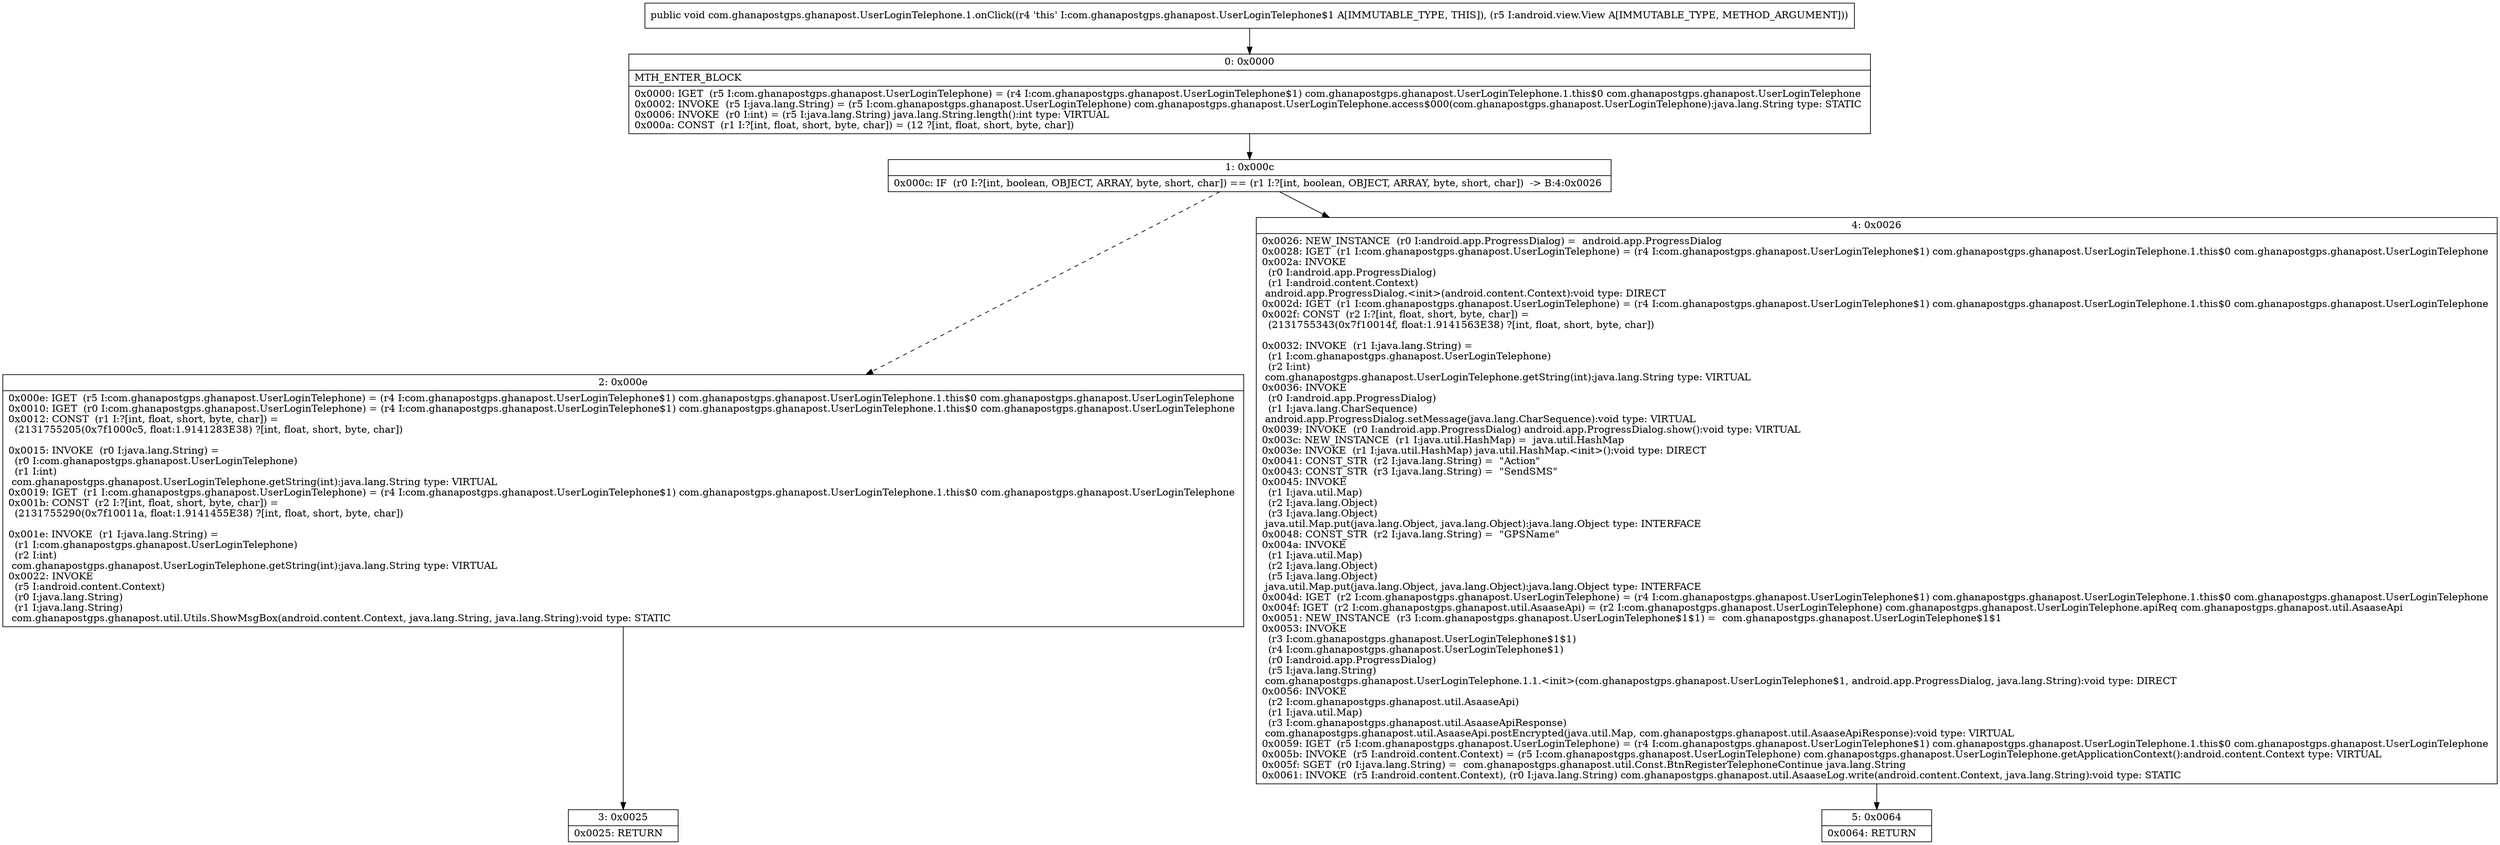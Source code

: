digraph "CFG forcom.ghanapostgps.ghanapost.UserLoginTelephone.1.onClick(Landroid\/view\/View;)V" {
Node_0 [shape=record,label="{0\:\ 0x0000|MTH_ENTER_BLOCK\l|0x0000: IGET  (r5 I:com.ghanapostgps.ghanapost.UserLoginTelephone) = (r4 I:com.ghanapostgps.ghanapost.UserLoginTelephone$1) com.ghanapostgps.ghanapost.UserLoginTelephone.1.this$0 com.ghanapostgps.ghanapost.UserLoginTelephone \l0x0002: INVOKE  (r5 I:java.lang.String) = (r5 I:com.ghanapostgps.ghanapost.UserLoginTelephone) com.ghanapostgps.ghanapost.UserLoginTelephone.access$000(com.ghanapostgps.ghanapost.UserLoginTelephone):java.lang.String type: STATIC \l0x0006: INVOKE  (r0 I:int) = (r5 I:java.lang.String) java.lang.String.length():int type: VIRTUAL \l0x000a: CONST  (r1 I:?[int, float, short, byte, char]) = (12 ?[int, float, short, byte, char]) \l}"];
Node_1 [shape=record,label="{1\:\ 0x000c|0x000c: IF  (r0 I:?[int, boolean, OBJECT, ARRAY, byte, short, char]) == (r1 I:?[int, boolean, OBJECT, ARRAY, byte, short, char])  \-\> B:4:0x0026 \l}"];
Node_2 [shape=record,label="{2\:\ 0x000e|0x000e: IGET  (r5 I:com.ghanapostgps.ghanapost.UserLoginTelephone) = (r4 I:com.ghanapostgps.ghanapost.UserLoginTelephone$1) com.ghanapostgps.ghanapost.UserLoginTelephone.1.this$0 com.ghanapostgps.ghanapost.UserLoginTelephone \l0x0010: IGET  (r0 I:com.ghanapostgps.ghanapost.UserLoginTelephone) = (r4 I:com.ghanapostgps.ghanapost.UserLoginTelephone$1) com.ghanapostgps.ghanapost.UserLoginTelephone.1.this$0 com.ghanapostgps.ghanapost.UserLoginTelephone \l0x0012: CONST  (r1 I:?[int, float, short, byte, char]) = \l  (2131755205(0x7f1000c5, float:1.9141283E38) ?[int, float, short, byte, char])\l \l0x0015: INVOKE  (r0 I:java.lang.String) = \l  (r0 I:com.ghanapostgps.ghanapost.UserLoginTelephone)\l  (r1 I:int)\l com.ghanapostgps.ghanapost.UserLoginTelephone.getString(int):java.lang.String type: VIRTUAL \l0x0019: IGET  (r1 I:com.ghanapostgps.ghanapost.UserLoginTelephone) = (r4 I:com.ghanapostgps.ghanapost.UserLoginTelephone$1) com.ghanapostgps.ghanapost.UserLoginTelephone.1.this$0 com.ghanapostgps.ghanapost.UserLoginTelephone \l0x001b: CONST  (r2 I:?[int, float, short, byte, char]) = \l  (2131755290(0x7f10011a, float:1.9141455E38) ?[int, float, short, byte, char])\l \l0x001e: INVOKE  (r1 I:java.lang.String) = \l  (r1 I:com.ghanapostgps.ghanapost.UserLoginTelephone)\l  (r2 I:int)\l com.ghanapostgps.ghanapost.UserLoginTelephone.getString(int):java.lang.String type: VIRTUAL \l0x0022: INVOKE  \l  (r5 I:android.content.Context)\l  (r0 I:java.lang.String)\l  (r1 I:java.lang.String)\l com.ghanapostgps.ghanapost.util.Utils.ShowMsgBox(android.content.Context, java.lang.String, java.lang.String):void type: STATIC \l}"];
Node_3 [shape=record,label="{3\:\ 0x0025|0x0025: RETURN   \l}"];
Node_4 [shape=record,label="{4\:\ 0x0026|0x0026: NEW_INSTANCE  (r0 I:android.app.ProgressDialog) =  android.app.ProgressDialog \l0x0028: IGET  (r1 I:com.ghanapostgps.ghanapost.UserLoginTelephone) = (r4 I:com.ghanapostgps.ghanapost.UserLoginTelephone$1) com.ghanapostgps.ghanapost.UserLoginTelephone.1.this$0 com.ghanapostgps.ghanapost.UserLoginTelephone \l0x002a: INVOKE  \l  (r0 I:android.app.ProgressDialog)\l  (r1 I:android.content.Context)\l android.app.ProgressDialog.\<init\>(android.content.Context):void type: DIRECT \l0x002d: IGET  (r1 I:com.ghanapostgps.ghanapost.UserLoginTelephone) = (r4 I:com.ghanapostgps.ghanapost.UserLoginTelephone$1) com.ghanapostgps.ghanapost.UserLoginTelephone.1.this$0 com.ghanapostgps.ghanapost.UserLoginTelephone \l0x002f: CONST  (r2 I:?[int, float, short, byte, char]) = \l  (2131755343(0x7f10014f, float:1.9141563E38) ?[int, float, short, byte, char])\l \l0x0032: INVOKE  (r1 I:java.lang.String) = \l  (r1 I:com.ghanapostgps.ghanapost.UserLoginTelephone)\l  (r2 I:int)\l com.ghanapostgps.ghanapost.UserLoginTelephone.getString(int):java.lang.String type: VIRTUAL \l0x0036: INVOKE  \l  (r0 I:android.app.ProgressDialog)\l  (r1 I:java.lang.CharSequence)\l android.app.ProgressDialog.setMessage(java.lang.CharSequence):void type: VIRTUAL \l0x0039: INVOKE  (r0 I:android.app.ProgressDialog) android.app.ProgressDialog.show():void type: VIRTUAL \l0x003c: NEW_INSTANCE  (r1 I:java.util.HashMap) =  java.util.HashMap \l0x003e: INVOKE  (r1 I:java.util.HashMap) java.util.HashMap.\<init\>():void type: DIRECT \l0x0041: CONST_STR  (r2 I:java.lang.String) =  \"Action\" \l0x0043: CONST_STR  (r3 I:java.lang.String) =  \"SendSMS\" \l0x0045: INVOKE  \l  (r1 I:java.util.Map)\l  (r2 I:java.lang.Object)\l  (r3 I:java.lang.Object)\l java.util.Map.put(java.lang.Object, java.lang.Object):java.lang.Object type: INTERFACE \l0x0048: CONST_STR  (r2 I:java.lang.String) =  \"GPSName\" \l0x004a: INVOKE  \l  (r1 I:java.util.Map)\l  (r2 I:java.lang.Object)\l  (r5 I:java.lang.Object)\l java.util.Map.put(java.lang.Object, java.lang.Object):java.lang.Object type: INTERFACE \l0x004d: IGET  (r2 I:com.ghanapostgps.ghanapost.UserLoginTelephone) = (r4 I:com.ghanapostgps.ghanapost.UserLoginTelephone$1) com.ghanapostgps.ghanapost.UserLoginTelephone.1.this$0 com.ghanapostgps.ghanapost.UserLoginTelephone \l0x004f: IGET  (r2 I:com.ghanapostgps.ghanapost.util.AsaaseApi) = (r2 I:com.ghanapostgps.ghanapost.UserLoginTelephone) com.ghanapostgps.ghanapost.UserLoginTelephone.apiReq com.ghanapostgps.ghanapost.util.AsaaseApi \l0x0051: NEW_INSTANCE  (r3 I:com.ghanapostgps.ghanapost.UserLoginTelephone$1$1) =  com.ghanapostgps.ghanapost.UserLoginTelephone$1$1 \l0x0053: INVOKE  \l  (r3 I:com.ghanapostgps.ghanapost.UserLoginTelephone$1$1)\l  (r4 I:com.ghanapostgps.ghanapost.UserLoginTelephone$1)\l  (r0 I:android.app.ProgressDialog)\l  (r5 I:java.lang.String)\l com.ghanapostgps.ghanapost.UserLoginTelephone.1.1.\<init\>(com.ghanapostgps.ghanapost.UserLoginTelephone$1, android.app.ProgressDialog, java.lang.String):void type: DIRECT \l0x0056: INVOKE  \l  (r2 I:com.ghanapostgps.ghanapost.util.AsaaseApi)\l  (r1 I:java.util.Map)\l  (r3 I:com.ghanapostgps.ghanapost.util.AsaaseApiResponse)\l com.ghanapostgps.ghanapost.util.AsaaseApi.postEncrypted(java.util.Map, com.ghanapostgps.ghanapost.util.AsaaseApiResponse):void type: VIRTUAL \l0x0059: IGET  (r5 I:com.ghanapostgps.ghanapost.UserLoginTelephone) = (r4 I:com.ghanapostgps.ghanapost.UserLoginTelephone$1) com.ghanapostgps.ghanapost.UserLoginTelephone.1.this$0 com.ghanapostgps.ghanapost.UserLoginTelephone \l0x005b: INVOKE  (r5 I:android.content.Context) = (r5 I:com.ghanapostgps.ghanapost.UserLoginTelephone) com.ghanapostgps.ghanapost.UserLoginTelephone.getApplicationContext():android.content.Context type: VIRTUAL \l0x005f: SGET  (r0 I:java.lang.String) =  com.ghanapostgps.ghanapost.util.Const.BtnRegisterTelephoneContinue java.lang.String \l0x0061: INVOKE  (r5 I:android.content.Context), (r0 I:java.lang.String) com.ghanapostgps.ghanapost.util.AsaaseLog.write(android.content.Context, java.lang.String):void type: STATIC \l}"];
Node_5 [shape=record,label="{5\:\ 0x0064|0x0064: RETURN   \l}"];
MethodNode[shape=record,label="{public void com.ghanapostgps.ghanapost.UserLoginTelephone.1.onClick((r4 'this' I:com.ghanapostgps.ghanapost.UserLoginTelephone$1 A[IMMUTABLE_TYPE, THIS]), (r5 I:android.view.View A[IMMUTABLE_TYPE, METHOD_ARGUMENT])) }"];
MethodNode -> Node_0;
Node_0 -> Node_1;
Node_1 -> Node_2[style=dashed];
Node_1 -> Node_4;
Node_2 -> Node_3;
Node_4 -> Node_5;
}

